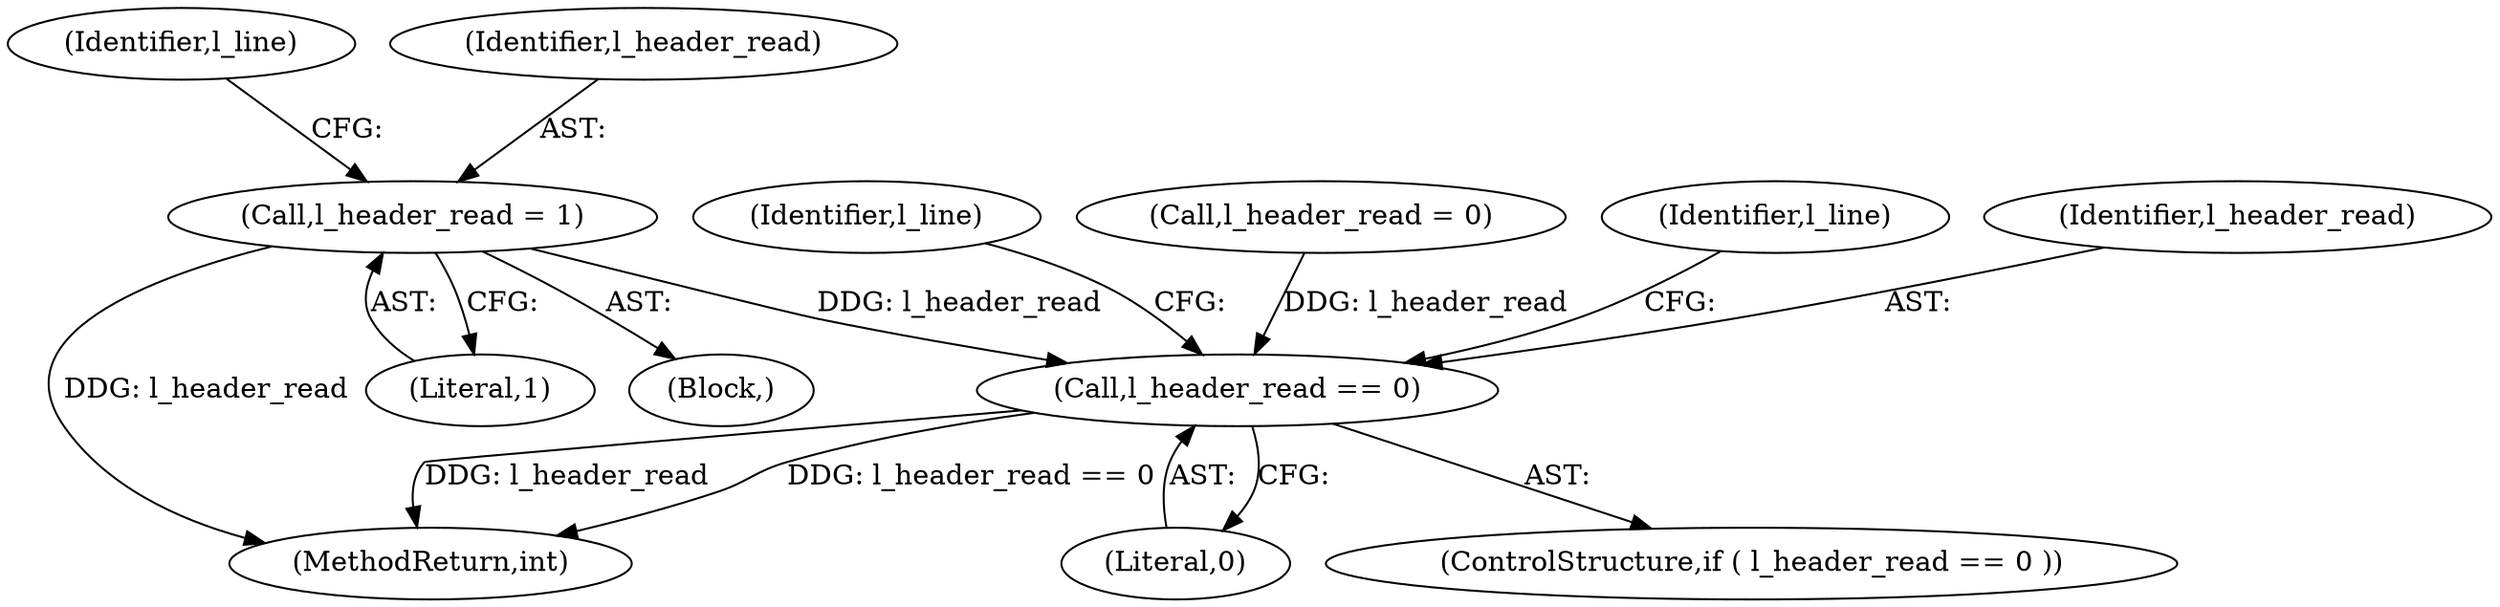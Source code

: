 digraph "0_libxsmm_151481489192e6d1997f8bde52c5c425ea41741d_0@API" {
"1000341" [label="(Call,l_header_read = 1)"];
"1000191" [label="(Call,l_header_read == 0)"];
"1000163" [label="(Identifier,l_line)"];
"1000341" [label="(Call,l_header_read = 1)"];
"1000360" [label="(Identifier,l_line)"];
"1000193" [label="(Literal,0)"];
"1000133" [label="(Call,l_header_read = 0)"];
"1000459" [label="(MethodReturn,int)"];
"1000342" [label="(Identifier,l_header_read)"];
"1000198" [label="(Identifier,l_line)"];
"1000190" [label="(ControlStructure,if ( l_header_read == 0 ))"];
"1000204" [label="(Block,)"];
"1000191" [label="(Call,l_header_read == 0)"];
"1000343" [label="(Literal,1)"];
"1000192" [label="(Identifier,l_header_read)"];
"1000341" -> "1000204"  [label="AST: "];
"1000341" -> "1000343"  [label="CFG: "];
"1000342" -> "1000341"  [label="AST: "];
"1000343" -> "1000341"  [label="AST: "];
"1000163" -> "1000341"  [label="CFG: "];
"1000341" -> "1000459"  [label="DDG: l_header_read"];
"1000341" -> "1000191"  [label="DDG: l_header_read"];
"1000191" -> "1000190"  [label="AST: "];
"1000191" -> "1000193"  [label="CFG: "];
"1000192" -> "1000191"  [label="AST: "];
"1000193" -> "1000191"  [label="AST: "];
"1000198" -> "1000191"  [label="CFG: "];
"1000360" -> "1000191"  [label="CFG: "];
"1000191" -> "1000459"  [label="DDG: l_header_read == 0"];
"1000191" -> "1000459"  [label="DDG: l_header_read"];
"1000133" -> "1000191"  [label="DDG: l_header_read"];
}

